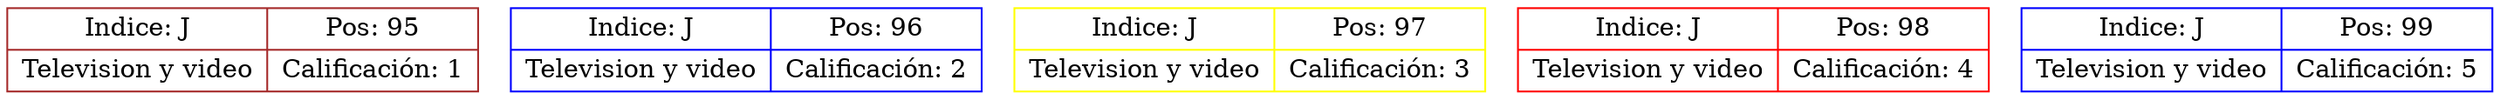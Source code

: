 digraph Daniel19{
node[shape=record];
node95[color=brown, fillcolor=orange, label="{Indice: J|Television y video}|{Pos: 95|Calificación: 1}"];
node96[color=blue, fillcolor=gray, label="{Indice: J|Television y video}|{Pos: 96|Calificación: 2}"];
node97[color=yellow, fillcolor=orange, label="{Indice: J|Television y video}|{Pos: 97|Calificación: 3}"];
node98[color=red, fillcolor=orange, label="{Indice: J|Television y video}|{Pos: 98|Calificación: 4}"];
node99[color=blue, fillcolor=orange, label="{Indice: J|Television y video}|{Pos: 99|Calificación: 5}"];
}